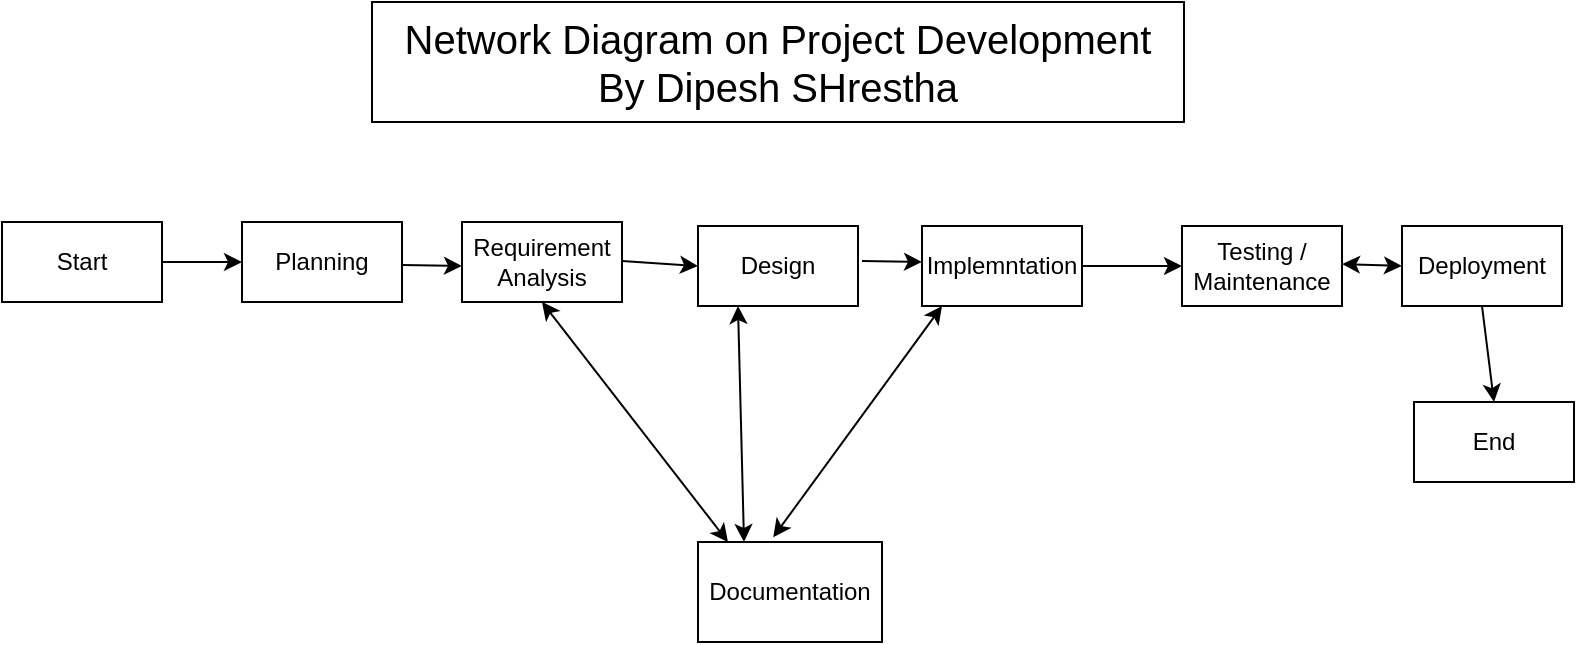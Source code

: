 <mxfile version="24.7.5">
  <diagram id="dxIMHOgZ5Sk6xSq-ufRR" name="Page-1">
    <mxGraphModel dx="1036" dy="606" grid="1" gridSize="10" guides="1" tooltips="1" connect="1" arrows="1" fold="1" page="1" pageScale="1" pageWidth="850" pageHeight="1100" background="none" math="0" shadow="0">
      <root>
        <mxCell id="0" />
        <mxCell id="1" parent="0" />
        <mxCell id="2" value="Start" style="rounded=0;whiteSpace=wrap;html=1;" parent="1" vertex="1">
          <mxGeometry x="10" y="260" width="80" height="40" as="geometry" />
        </mxCell>
        <mxCell id="4" value="Planning" style="rounded=0;whiteSpace=wrap;html=1;" parent="1" vertex="1">
          <mxGeometry x="130" y="260" width="80" height="40" as="geometry" />
        </mxCell>
        <mxCell id="5" value="Requirement Analysis" style="rounded=0;whiteSpace=wrap;html=1;" parent="1" vertex="1">
          <mxGeometry x="240" y="260" width="80" height="40" as="geometry" />
        </mxCell>
        <mxCell id="6" value="Design" style="rounded=0;whiteSpace=wrap;html=1;" parent="1" vertex="1">
          <mxGeometry x="358" y="262" width="80" height="40" as="geometry" />
        </mxCell>
        <mxCell id="7" value="Implemntation" style="rounded=0;whiteSpace=wrap;html=1;" parent="1" vertex="1">
          <mxGeometry x="470" y="262" width="80" height="40" as="geometry" />
        </mxCell>
        <mxCell id="8" value="Testing / Maintenance" style="rounded=0;whiteSpace=wrap;html=1;" parent="1" vertex="1">
          <mxGeometry x="600" y="262" width="80" height="40" as="geometry" />
        </mxCell>
        <mxCell id="9" value="Deployment" style="rounded=0;whiteSpace=wrap;html=1;" parent="1" vertex="1">
          <mxGeometry x="710" y="262" width="80" height="40" as="geometry" />
        </mxCell>
        <mxCell id="10" value="" style="endArrow=classic;html=1;exitX=1;exitY=0.5;exitDx=0;exitDy=0;entryX=0;entryY=0.5;entryDx=0;entryDy=0;" parent="1" source="2" target="4" edge="1">
          <mxGeometry width="50" height="50" relative="1" as="geometry">
            <mxPoint x="400" y="320" as="sourcePoint" />
            <mxPoint x="450" y="270" as="targetPoint" />
          </mxGeometry>
        </mxCell>
        <mxCell id="11" value="" style="endArrow=classic;html=1;exitX=1;exitY=0.5;exitDx=0;exitDy=0;" parent="1" edge="1">
          <mxGeometry width="50" height="50" relative="1" as="geometry">
            <mxPoint x="210" y="281.5" as="sourcePoint" />
            <mxPoint x="240" y="282" as="targetPoint" />
          </mxGeometry>
        </mxCell>
        <mxCell id="14" value="" style="endArrow=classic;html=1;exitX=1;exitY=0.5;exitDx=0;exitDy=0;entryX=0;entryY=0.5;entryDx=0;entryDy=0;" parent="1" target="6" edge="1">
          <mxGeometry width="50" height="50" relative="1" as="geometry">
            <mxPoint x="320" y="279.5" as="sourcePoint" />
            <mxPoint x="350" y="280" as="targetPoint" />
          </mxGeometry>
        </mxCell>
        <mxCell id="15" value="" style="endArrow=classic;html=1;exitX=1;exitY=0.5;exitDx=0;exitDy=0;" parent="1" edge="1">
          <mxGeometry width="50" height="50" relative="1" as="geometry">
            <mxPoint x="440" y="279.5" as="sourcePoint" />
            <mxPoint x="470" y="280" as="targetPoint" />
          </mxGeometry>
        </mxCell>
        <mxCell id="16" value="" style="endArrow=classic;html=1;entryX=0;entryY=0.5;entryDx=0;entryDy=0;exitX=1;exitY=0.5;exitDx=0;exitDy=0;" parent="1" source="7" target="8" edge="1">
          <mxGeometry width="50" height="50" relative="1" as="geometry">
            <mxPoint x="560" y="280" as="sourcePoint" />
            <mxPoint x="590" y="280" as="targetPoint" />
          </mxGeometry>
        </mxCell>
        <mxCell id="17" value="" style="endArrow=classic;startArrow=classic;html=1;entryX=0;entryY=0.5;entryDx=0;entryDy=0;" parent="1" target="9" edge="1">
          <mxGeometry width="50" height="50" relative="1" as="geometry">
            <mxPoint x="680" y="281" as="sourcePoint" />
            <mxPoint x="710" y="283" as="targetPoint" />
          </mxGeometry>
        </mxCell>
        <mxCell id="18" value="Documentation" style="rounded=0;whiteSpace=wrap;html=1;" parent="1" vertex="1">
          <mxGeometry x="358" y="420" width="92" height="50" as="geometry" />
        </mxCell>
        <mxCell id="19" value="" style="endArrow=classic;startArrow=classic;html=1;entryX=0.5;entryY=1;entryDx=0;entryDy=0;" parent="1" target="5" edge="1">
          <mxGeometry width="50" height="50" relative="1" as="geometry">
            <mxPoint x="373" y="420" as="sourcePoint" />
            <mxPoint x="423" y="370" as="targetPoint" />
          </mxGeometry>
        </mxCell>
        <mxCell id="22" value="" style="endArrow=classic;startArrow=classic;html=1;entryX=0.25;entryY=1;entryDx=0;entryDy=0;exitX=0.25;exitY=0;exitDx=0;exitDy=0;" parent="1" source="18" target="6" edge="1">
          <mxGeometry width="50" height="50" relative="1" as="geometry">
            <mxPoint x="451" y="422" as="sourcePoint" />
            <mxPoint x="358" y="302" as="targetPoint" />
          </mxGeometry>
        </mxCell>
        <mxCell id="23" value="" style="endArrow=classic;startArrow=classic;html=1;entryX=0.25;entryY=1;entryDx=0;entryDy=0;exitX=0.409;exitY=-0.048;exitDx=0;exitDy=0;exitPerimeter=0;" parent="1" source="18" edge="1">
          <mxGeometry width="50" height="50" relative="1" as="geometry">
            <mxPoint x="483" y="420" as="sourcePoint" />
            <mxPoint x="480" y="302" as="targetPoint" />
          </mxGeometry>
        </mxCell>
        <mxCell id="25" value="End" style="rounded=0;whiteSpace=wrap;html=1;" parent="1" vertex="1">
          <mxGeometry x="716" y="350" width="80" height="40" as="geometry" />
        </mxCell>
        <mxCell id="26" value="" style="endArrow=classic;html=1;exitX=0.5;exitY=1;exitDx=0;exitDy=0;entryX=0.5;entryY=0;entryDx=0;entryDy=0;" parent="1" source="9" target="25" edge="1">
          <mxGeometry width="50" height="50" relative="1" as="geometry">
            <mxPoint x="716" y="330" as="sourcePoint" />
            <mxPoint x="756" y="330" as="targetPoint" />
          </mxGeometry>
        </mxCell>
        <mxCell id="v_qOH5Cd2urJUJ75LDhk-27" value="&lt;span style=&quot;font-size: 20px; text-wrap: nowrap;&quot;&gt;Network Diagram on Project Development&lt;/span&gt;&lt;br style=&quot;font-size: 20px; text-wrap: nowrap;&quot;&gt;&lt;span style=&quot;font-size: 20px; text-wrap: nowrap;&quot;&gt;By Dipesh SHrestha&lt;/span&gt;" style="rounded=0;whiteSpace=wrap;html=1;" vertex="1" parent="1">
          <mxGeometry x="195" y="150" width="406" height="60" as="geometry" />
        </mxCell>
      </root>
    </mxGraphModel>
  </diagram>
</mxfile>
